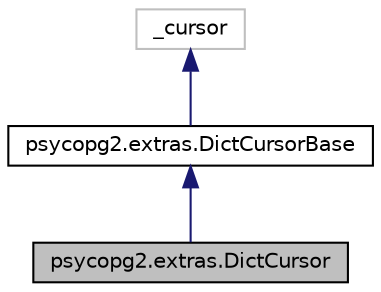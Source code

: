 digraph "psycopg2.extras.DictCursor"
{
 // LATEX_PDF_SIZE
  edge [fontname="Helvetica",fontsize="10",labelfontname="Helvetica",labelfontsize="10"];
  node [fontname="Helvetica",fontsize="10",shape=record];
  Node1 [label="psycopg2.extras.DictCursor",height=0.2,width=0.4,color="black", fillcolor="grey75", style="filled", fontcolor="black",tooltip=" "];
  Node2 -> Node1 [dir="back",color="midnightblue",fontsize="10",style="solid",fontname="Helvetica"];
  Node2 [label="psycopg2.extras.DictCursorBase",height=0.2,width=0.4,color="black", fillcolor="white", style="filled",URL="$d5/dc4/classpsycopg2_1_1extras_1_1_dict_cursor_base.html",tooltip=" "];
  Node3 -> Node2 [dir="back",color="midnightblue",fontsize="10",style="solid",fontname="Helvetica"];
  Node3 [label="_cursor",height=0.2,width=0.4,color="grey75", fillcolor="white", style="filled",tooltip=" "];
}

